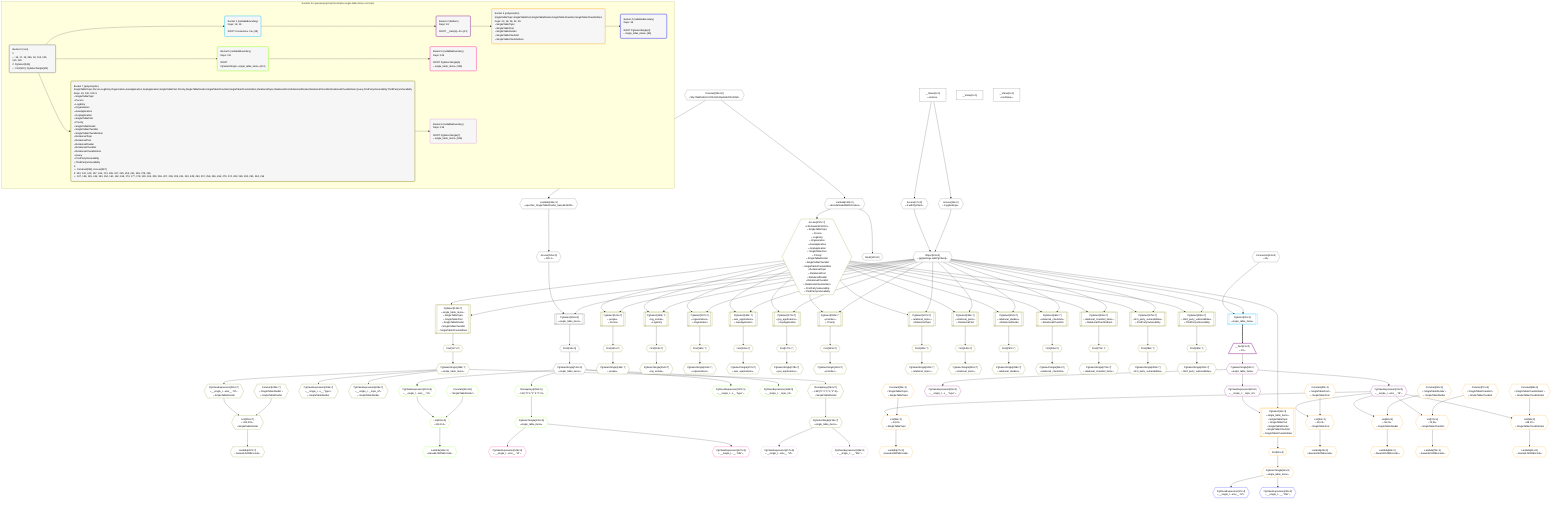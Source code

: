 %%{init: {'themeVariables': { 'fontSize': '12px'}}}%%
graph TD
    classDef path fill:#eee,stroke:#000,color:#000
    classDef plan fill:#fff,stroke-width:1px,color:#000
    classDef itemplan fill:#fff,stroke-width:2px,color:#000
    classDef unbatchedplan fill:#dff,stroke-width:1px,color:#000
    classDef sideeffectplan fill:#fcc,stroke-width:2px,color:#000
    classDef bucket fill:#f6f6f6,color:#000,stroke-width:2px,text-align:left


    %% plan dependencies
    Object18{{"Object[18∈0]<br />ᐸ{pgSettings,withPgClient}ᐳ"}}:::plan
    Access16{{"Access[16∈0]<br />ᐸ3.pgSettingsᐳ"}}:::plan
    Access17{{"Access[17∈0]<br />ᐸ3.withPgClientᐳ"}}:::plan
    Access16 & Access17 --> Object18
    PgSelect106[["PgSelect[106∈0]<br />ᐸsingle_table_itemsᐳ"]]:::plan
    Access105{{"Access[105∈0]<br />ᐸ104.1ᐳ"}}:::plan
    Object18 & Access105 --> PgSelect106
    __Value3["__Value[3∈0]<br />ᐸcontextᐳ"]:::plan
    __Value3 --> Access16
    __Value3 --> Access17
    Lambda104{{"Lambda[104∈0]<br />ᐸspecifier_SingleTableDivider_base64JSONᐳ"}}:::plan
    Constant296{{"Constant[296∈0]<br />ᐸ'WyJTaW5nbGVUYWJsZURpdmlkZXIiLDNd'ᐳ"}}:::plan
    Constant296 --> Lambda104
    Lambda104 --> Access105
    First110{{"First[110∈0]"}}:::plan
    PgSelect106 --> First110
    PgSelectSingle111{{"PgSelectSingle[111∈0]<br />ᐸsingle_table_itemsᐳ"}}:::plan
    First110 --> PgSelectSingle111
    Lambda130{{"Lambda[130∈0]<br />ᐸdecodeNodeIdWithCodecsᐳ"}}:::plan
    Constant296 --> Lambda130
    Node129{{"Node[129∈0]"}}:::plan
    Lambda130 --> Node129
    __Value0["__Value[0∈0]"]:::plan
    __Value5["__Value[5∈0]<br />ᐸrootValueᐳ"]:::plan
    Connection19{{"Connection[19∈0]<br />ᐸ15ᐳ"}}:::plan
    PgSelect133[["PgSelect[133∈7]<br />ᐸsingle_table_itemsᐳ<br />ᐳSingleTableTopic<br />ᐳSingleTablePost<br />ᐳSingleTableDivider<br />ᐳSingleTableChecklist<br />ᐳSingleTableChecklistItem"]]:::plan
    Access297{{"Access[297∈7]<br />ᐸ130.base64JSON.1ᐳ<br />ᐳSingleTableTopic<br />ᐳPerson<br />ᐳLogEntry<br />ᐳOrganization<br />ᐳAwsApplication<br />ᐳGcpApplication<br />ᐳSingleTablePost<br />ᐳPriority<br />ᐳSingleTableDivider<br />ᐳSingleTableChecklist<br />ᐳSingleTableChecklistItem<br />ᐳRelationalTopic<br />ᐳRelationalPost<br />ᐳRelationalDivider<br />ᐳRelationalChecklist<br />ᐳRelationalChecklistItem<br />ᐳFirstPartyVulnerability<br />ᐳThirdPartyVulnerability"}}:::plan
    Object18 & Access297 --> PgSelect133
    PgSelect141[["PgSelect[141∈7]<br />ᐸpeopleᐳ<br />ᐳPerson"]]:::plan
    Object18 & Access297 --> PgSelect141
    PgSelect149[["PgSelect[149∈7]<br />ᐸlog_entriesᐳ<br />ᐳLogEntry"]]:::plan
    Object18 & Access297 --> PgSelect149
    PgSelect157[["PgSelect[157∈7]<br />ᐸorganizationsᐳ<br />ᐳOrganization"]]:::plan
    Object18 & Access297 --> PgSelect157
    PgSelect165[["PgSelect[165∈7]<br />ᐸaws_applicationsᐳ<br />ᐳAwsApplication"]]:::plan
    Object18 & Access297 --> PgSelect165
    PgSelect173[["PgSelect[173∈7]<br />ᐸgcp_applicationsᐳ<br />ᐳGcpApplication"]]:::plan
    Object18 & Access297 --> PgSelect173
    PgSelect189[["PgSelect[189∈7]<br />ᐸprioritiesᐳ<br />ᐳPriority"]]:::plan
    Object18 & Access297 --> PgSelect189
    List206{{"List[206∈7]<br />ᐸ204,203ᐳ<br />ᐳSingleTableDivider"}}:::plan
    Constant204{{"Constant[204∈7]<br />ᐸ'SingleTableDivider'ᐳ<br />ᐳSingleTableDivider"}}:::plan
    PgClassExpression203{{"PgClassExpression[203∈7]<br />ᐸ__single_t...ems__.”id”ᐳ<br />ᐳSingleTableDivider"}}:::plan
    Constant204 & PgClassExpression203 --> List206
    PgSelect237[["PgSelect[237∈7]<br />ᐸrelational_topicsᐳ<br />ᐳRelationalTopic"]]:::plan
    Object18 & Access297 --> PgSelect237
    PgSelect245[["PgSelect[245∈7]<br />ᐸrelational_postsᐳ<br />ᐳRelationalPost"]]:::plan
    Object18 & Access297 --> PgSelect245
    PgSelect253[["PgSelect[253∈7]<br />ᐸrelational_dividersᐳ<br />ᐳRelationalDivider"]]:::plan
    Object18 & Access297 --> PgSelect253
    PgSelect261[["PgSelect[261∈7]<br />ᐸrelational_checklistsᐳ<br />ᐳRelationalChecklist"]]:::plan
    Object18 & Access297 --> PgSelect261
    PgSelect269[["PgSelect[269∈7]<br />ᐸrelational_checklist_itemsᐳ<br />ᐳRelationalChecklistItem"]]:::plan
    Object18 & Access297 --> PgSelect269
    PgSelect278[["PgSelect[278∈7]<br />ᐸfirst_party_vulnerabilitiesᐳ<br />ᐳFirstPartyVulnerability"]]:::plan
    Object18 & Access297 --> PgSelect278
    PgSelect286[["PgSelect[286∈7]<br />ᐸthird_party_vulnerabilitiesᐳ<br />ᐳThirdPartyVulnerability"]]:::plan
    Object18 & Access297 --> PgSelect286
    Lambda130 --> Access297
    First137{{"First[137∈7]"}}:::plan
    PgSelect133 --> First137
    PgSelectSingle138{{"PgSelectSingle[138∈7]<br />ᐸsingle_table_itemsᐳ"}}:::plan
    First137 --> PgSelectSingle138
    First145{{"First[145∈7]"}}:::plan
    PgSelect141 --> First145
    PgSelectSingle146{{"PgSelectSingle[146∈7]<br />ᐸpeopleᐳ"}}:::plan
    First145 --> PgSelectSingle146
    First153{{"First[153∈7]"}}:::plan
    PgSelect149 --> First153
    PgSelectSingle154{{"PgSelectSingle[154∈7]<br />ᐸlog_entriesᐳ"}}:::plan
    First153 --> PgSelectSingle154
    First161{{"First[161∈7]"}}:::plan
    PgSelect157 --> First161
    PgSelectSingle162{{"PgSelectSingle[162∈7]<br />ᐸorganizationsᐳ"}}:::plan
    First161 --> PgSelectSingle162
    First169{{"First[169∈7]"}}:::plan
    PgSelect165 --> First169
    PgSelectSingle170{{"PgSelectSingle[170∈7]<br />ᐸaws_applicationsᐳ"}}:::plan
    First169 --> PgSelectSingle170
    First177{{"First[177∈7]"}}:::plan
    PgSelect173 --> First177
    PgSelectSingle178{{"PgSelectSingle[178∈7]<br />ᐸgcp_applicationsᐳ"}}:::plan
    First177 --> PgSelectSingle178
    First193{{"First[193∈7]"}}:::plan
    PgSelect189 --> First193
    PgSelectSingle194{{"PgSelectSingle[194∈7]<br />ᐸprioritiesᐳ"}}:::plan
    First193 --> PgSelectSingle194
    PgSelectSingle138 --> PgClassExpression203
    Lambda207{{"Lambda[207∈7]<br />ᐸbase64JSONEncodeᐳ"}}:::plan
    List206 --> Lambda207
    PgClassExpression208{{"PgClassExpression[208∈7]<br />ᐸ__single_t...s__.”type”ᐳ<br />ᐳSingleTableDivider"}}:::plan
    PgSelectSingle138 --> PgClassExpression208
    PgClassExpression209{{"PgClassExpression[209∈7]<br />ᐸ__single_t..._topic_id”ᐳ<br />ᐳSingleTableDivider"}}:::plan
    PgSelectSingle138 --> PgClassExpression209
    RemapKeys294{{"RemapKeys[294∈7]<br />ᐸ138:{”0”:2,”1”:3,”2”:4}ᐳ<br />ᐳSingleTableDivider"}}:::plan
    PgSelectSingle138 --> RemapKeys294
    PgSelectSingle216{{"PgSelectSingle[216∈7]<br />ᐸsingle_table_itemsᐳ"}}:::plan
    RemapKeys294 --> PgSelectSingle216
    First241{{"First[241∈7]"}}:::plan
    PgSelect237 --> First241
    PgSelectSingle242{{"PgSelectSingle[242∈7]<br />ᐸrelational_topicsᐳ"}}:::plan
    First241 --> PgSelectSingle242
    First249{{"First[249∈7]"}}:::plan
    PgSelect245 --> First249
    PgSelectSingle250{{"PgSelectSingle[250∈7]<br />ᐸrelational_postsᐳ"}}:::plan
    First249 --> PgSelectSingle250
    First257{{"First[257∈7]"}}:::plan
    PgSelect253 --> First257
    PgSelectSingle258{{"PgSelectSingle[258∈7]<br />ᐸrelational_dividersᐳ"}}:::plan
    First257 --> PgSelectSingle258
    First265{{"First[265∈7]"}}:::plan
    PgSelect261 --> First265
    PgSelectSingle266{{"PgSelectSingle[266∈7]<br />ᐸrelational_checklistsᐳ"}}:::plan
    First265 --> PgSelectSingle266
    First273{{"First[273∈7]"}}:::plan
    PgSelect269 --> First273
    PgSelectSingle274{{"PgSelectSingle[274∈7]<br />ᐸrelational_checklist_itemsᐳ"}}:::plan
    First273 --> PgSelectSingle274
    First282{{"First[282∈7]"}}:::plan
    PgSelect278 --> First282
    PgSelectSingle283{{"PgSelectSingle[283∈7]<br />ᐸfirst_party_vulnerabilitiesᐳ"}}:::plan
    First282 --> PgSelectSingle283
    First290{{"First[290∈7]"}}:::plan
    PgSelect286 --> First290
    PgSelectSingle291{{"PgSelectSingle[291∈7]<br />ᐸthird_party_vulnerabilitiesᐳ"}}:::plan
    First290 --> PgSelectSingle291
    List115{{"List[115∈5]<br />ᐸ113,112ᐳ"}}:::plan
    Constant113{{"Constant[113∈5]<br />ᐸ'SingleTableDivider'ᐳ"}}:::plan
    PgClassExpression112{{"PgClassExpression[112∈5]<br />ᐸ__single_t...ems__.”id”ᐳ"}}:::plan
    Constant113 & PgClassExpression112 --> List115
    PgSelectSingle111 --> PgClassExpression112
    Lambda116{{"Lambda[116∈5]<br />ᐸbase64JSONEncodeᐳ"}}:::plan
    List115 --> Lambda116
    PgClassExpression117{{"PgClassExpression[117∈5]<br />ᐸ__single_t...s__.”type”ᐳ"}}:::plan
    PgSelectSingle111 --> PgClassExpression117
    PgClassExpression118{{"PgClassExpression[118∈5]<br />ᐸ__single_t..._topic_id”ᐳ"}}:::plan
    PgSelectSingle111 --> PgClassExpression118
    RemapKeys292{{"RemapKeys[292∈5]<br />ᐸ111:{”0”:2,”1”:3,”2”:4}ᐳ"}}:::plan
    PgSelectSingle111 --> RemapKeys292
    PgSelectSingle125{{"PgSelectSingle[125∈5]<br />ᐸsingle_table_itemsᐳ"}}:::plan
    RemapKeys292 --> PgSelectSingle125
    PgSelect20[["PgSelect[20∈1]<br />ᐸsingle_table_itemsᐳ"]]:::plan
    Object18 & Connection19 --> PgSelect20
    __Item21[/"__Item[21∈2]<br />ᐸ20ᐳ"\]:::itemplan
    PgSelect20 ==> __Item21
    PgSelectSingle22{{"PgSelectSingle[22∈2]<br />ᐸsingle_table_itemsᐳ"}}:::plan
    __Item21 --> PgSelectSingle22
    PgClassExpression23{{"PgClassExpression[23∈2]<br />ᐸ__single_t...ems__.”id”ᐳ"}}:::plan
    PgSelectSingle22 --> PgClassExpression23
    PgClassExpression28{{"PgClassExpression[28∈2]<br />ᐸ__single_t...s__.”type”ᐳ"}}:::plan
    PgSelectSingle22 --> PgClassExpression28
    PgClassExpression29{{"PgClassExpression[29∈2]<br />ᐸ__single_t..._topic_id”ᐳ"}}:::plan
    PgSelectSingle22 --> PgClassExpression29
    PgClassExpression126{{"PgClassExpression[126∈6]<br />ᐸ__single_t...ems__.”id”ᐳ"}}:::plan
    PgSelectSingle125 --> PgClassExpression126
    PgClassExpression127{{"PgClassExpression[127∈6]<br />ᐸ__single_t...__.”title”ᐳ"}}:::plan
    PgSelectSingle125 --> PgClassExpression127
    PgClassExpression217{{"PgClassExpression[217∈8]<br />ᐸ__single_t...ems__.”id”ᐳ"}}:::plan
    PgSelectSingle216 --> PgClassExpression217
    PgClassExpression218{{"PgClassExpression[218∈8]<br />ᐸ__single_t...__.”title”ᐳ"}}:::plan
    PgSelectSingle216 --> PgClassExpression218
    List26{{"List[26∈3]<br />ᐸ24,23ᐳ<br />ᐳSingleTableTopic"}}:::plan
    Constant24{{"Constant[24∈3]<br />ᐸ'SingleTableTopic'ᐳ<br />ᐳSingleTableTopic"}}:::plan
    Constant24 & PgClassExpression23 --> List26
    PgSelect31[["PgSelect[31∈3]<br />ᐸsingle_table_itemsᐳ<br />ᐳSingleTableTopic<br />ᐳSingleTablePost<br />ᐳSingleTableDivider<br />ᐳSingleTableChecklist<br />ᐳSingleTableChecklistItem"]]:::plan
    Object18 & PgClassExpression29 --> PgSelect31
    List42{{"List[42∈3]<br />ᐸ40,23ᐳ<br />ᐳSingleTablePost"}}:::plan
    Constant40{{"Constant[40∈3]<br />ᐸ'SingleTablePost'ᐳ<br />ᐳSingleTablePost"}}:::plan
    Constant40 & PgClassExpression23 --> List42
    List58{{"List[58∈3]<br />ᐸ56,23ᐳ<br />ᐳSingleTableDivider"}}:::plan
    Constant56{{"Constant[56∈3]<br />ᐸ'SingleTableDivider'ᐳ<br />ᐳSingleTableDivider"}}:::plan
    Constant56 & PgClassExpression23 --> List58
    List74{{"List[74∈3]<br />ᐸ72,23ᐳ<br />ᐳSingleTableChecklist"}}:::plan
    Constant72{{"Constant[72∈3]<br />ᐸ'SingleTableChecklist'ᐳ<br />ᐳSingleTableChecklist"}}:::plan
    Constant72 & PgClassExpression23 --> List74
    List90{{"List[90∈3]<br />ᐸ88,23ᐳ<br />ᐳSingleTableChecklistItem"}}:::plan
    Constant88{{"Constant[88∈3]<br />ᐸ'SingleTableChecklistItem'ᐳ<br />ᐳSingleTableChecklistItem"}}:::plan
    Constant88 & PgClassExpression23 --> List90
    Lambda27{{"Lambda[27∈3]<br />ᐸbase64JSONEncodeᐳ"}}:::plan
    List26 --> Lambda27
    First35{{"First[35∈3]"}}:::plan
    PgSelect31 --> First35
    PgSelectSingle36{{"PgSelectSingle[36∈3]<br />ᐸsingle_table_itemsᐳ"}}:::plan
    First35 --> PgSelectSingle36
    Lambda43{{"Lambda[43∈3]<br />ᐸbase64JSONEncodeᐳ"}}:::plan
    List42 --> Lambda43
    Lambda59{{"Lambda[59∈3]<br />ᐸbase64JSONEncodeᐳ"}}:::plan
    List58 --> Lambda59
    Lambda75{{"Lambda[75∈3]<br />ᐸbase64JSONEncodeᐳ"}}:::plan
    List74 --> Lambda75
    Lambda91{{"Lambda[91∈3]<br />ᐸbase64JSONEncodeᐳ"}}:::plan
    List90 --> Lambda91
    PgClassExpression37{{"PgClassExpression[37∈4]<br />ᐸ__single_t...ems__.”id”ᐳ"}}:::plan
    PgSelectSingle36 --> PgClassExpression37
    PgClassExpression38{{"PgClassExpression[38∈4]<br />ᐸ__single_t...__.”title”ᐳ"}}:::plan
    PgSelectSingle36 --> PgClassExpression38

    %% define steps

    subgraph "Buckets for queries/polymorphic/simple-single-table-items-root-topic"
    Bucket0("Bucket 0 (root)<br />1: <br />ᐳ: 16, 17, 19, 296, 18, 104, 105, 130, 129<br />2: PgSelect[106]<br />ᐳ: First[110], PgSelectSingle[111]"):::bucket
    classDef bucket0 stroke:#696969
    class Bucket0,__Value0,__Value3,__Value5,Access16,Access17,Object18,Connection19,Lambda104,Access105,PgSelect106,First110,PgSelectSingle111,Node129,Lambda130,Constant296 bucket0
    Bucket1("Bucket 1 (nullableBoundary)<br />Deps: 18, 19<br /><br />ROOT Connectionᐸ15ᐳ[19]"):::bucket
    classDef bucket1 stroke:#00bfff
    class Bucket1,PgSelect20 bucket1
    Bucket2("Bucket 2 (listItem)<br />Deps: 18<br /><br />ROOT __Item{2}ᐸ20ᐳ[21]"):::bucket
    classDef bucket2 stroke:#7f007f
    class Bucket2,__Item21,PgSelectSingle22,PgClassExpression23,PgClassExpression28,PgClassExpression29 bucket2
    Bucket3("Bucket 3 (polymorphic)<br />SingleTableTopic,SingleTablePost,SingleTableDivider,SingleTableChecklist,SingleTableChecklistItem<br />Deps: 23, 18, 29, 22, 28<br />ᐳSingleTableTopic<br />ᐳSingleTablePost<br />ᐳSingleTableDivider<br />ᐳSingleTableChecklist<br />ᐳSingleTableChecklistItem"):::bucket
    classDef bucket3 stroke:#ffa500
    class Bucket3,Constant24,List26,Lambda27,PgSelect31,First35,PgSelectSingle36,Constant40,List42,Lambda43,Constant56,List58,Lambda59,Constant72,List74,Lambda75,Constant88,List90,Lambda91 bucket3
    Bucket4("Bucket 4 (nullableBoundary)<br />Deps: 36<br /><br />ROOT PgSelectSingle{3}ᐸsingle_table_itemsᐳ[36]"):::bucket
    classDef bucket4 stroke:#0000ff
    class Bucket4,PgClassExpression37,PgClassExpression38 bucket4
    Bucket5("Bucket 5 (nullableBoundary)<br />Deps: 111<br /><br />ROOT PgSelectSingleᐸsingle_table_itemsᐳ[111]"):::bucket
    classDef bucket5 stroke:#7fff00
    class Bucket5,PgClassExpression112,Constant113,List115,Lambda116,PgClassExpression117,PgClassExpression118,PgSelectSingle125,RemapKeys292 bucket5
    Bucket6("Bucket 6 (nullableBoundary)<br />Deps: 125<br /><br />ROOT PgSelectSingle{5}ᐸsingle_table_itemsᐳ[125]"):::bucket
    classDef bucket6 stroke:#ff1493
    class Bucket6,PgClassExpression126,PgClassExpression127 bucket6
    Bucket7("Bucket 7 (polymorphic)<br />SingleTableTopic,Person,LogEntry,Organization,AwsApplication,GcpApplication,SingleTablePost,Priority,SingleTableDivider,SingleTableChecklist,SingleTableChecklistItem,RelationalTopic,RelationalPost,RelationalDivider,RelationalChecklist,RelationalChecklistItem,Query,FirstPartyVulnerability,ThirdPartyVulnerability<br />Deps: 18, 130, 129, 5<br />ᐳSingleTableTopic<br />ᐳPerson<br />ᐳLogEntry<br />ᐳOrganization<br />ᐳAwsApplication<br />ᐳGcpApplication<br />ᐳSingleTablePost<br />ᐳPriority<br />ᐳSingleTableDivider<br />ᐳSingleTableChecklist<br />ᐳSingleTableChecklistItem<br />ᐳRelationalTopic<br />ᐳRelationalPost<br />ᐳRelationalDivider<br />ᐳRelationalChecklist<br />ᐳRelationalChecklistItem<br />ᐳQuery<br />ᐳFirstPartyVulnerability<br />ᐳThirdPartyVulnerability<br />1: <br />ᐳ: Constant[204], Access[297]<br />2: 133, 141, 149, 157, 165, 173, 189, 237, 245, 253, 261, 269, 278, 286<br />ᐳ: 137, 138, 145, 146, 153, 154, 161, 162, 169, 170, 177, 178, 193, 194, 203, 206, 207, 208, 209, 241, 242, 249, 250, 257, 258, 265, 266, 273, 274, 282, 283, 290, 291, 294, 216"):::bucket
    classDef bucket7 stroke:#808000
    class Bucket7,PgSelect133,First137,PgSelectSingle138,PgSelect141,First145,PgSelectSingle146,PgSelect149,First153,PgSelectSingle154,PgSelect157,First161,PgSelectSingle162,PgSelect165,First169,PgSelectSingle170,PgSelect173,First177,PgSelectSingle178,PgSelect189,First193,PgSelectSingle194,PgClassExpression203,Constant204,List206,Lambda207,PgClassExpression208,PgClassExpression209,PgSelectSingle216,PgSelect237,First241,PgSelectSingle242,PgSelect245,First249,PgSelectSingle250,PgSelect253,First257,PgSelectSingle258,PgSelect261,First265,PgSelectSingle266,PgSelect269,First273,PgSelectSingle274,PgSelect278,First282,PgSelectSingle283,PgSelect286,First290,PgSelectSingle291,RemapKeys294,Access297 bucket7
    Bucket8("Bucket 8 (nullableBoundary)<br />Deps: 216<br /><br />ROOT PgSelectSingle{7}ᐸsingle_table_itemsᐳ[216]"):::bucket
    classDef bucket8 stroke:#dda0dd
    class Bucket8,PgClassExpression217,PgClassExpression218 bucket8
    Bucket0 --> Bucket1 & Bucket5 & Bucket7
    Bucket1 --> Bucket2
    Bucket2 --> Bucket3
    Bucket3 --> Bucket4
    Bucket5 --> Bucket6
    Bucket7 --> Bucket8
    end